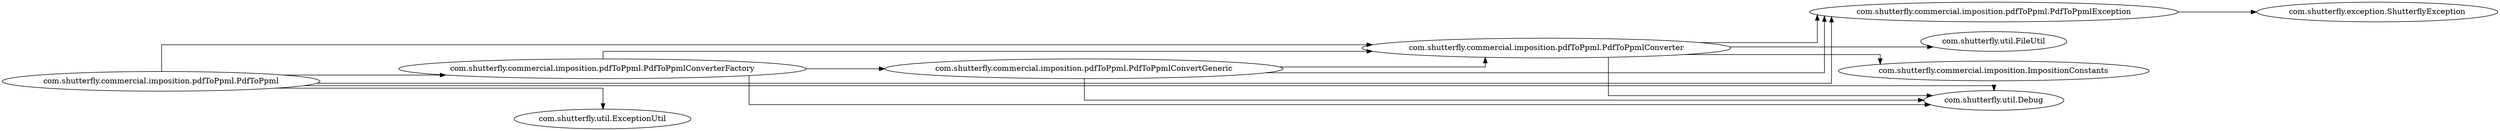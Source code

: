 digraph dependencyGraph {
 concentrate=true;
 rankdir="LR"; 
ranksep="2.0";
"com.shutterfly.commercial.imposition.pdfToPpml.PdfToPpml"; 
"com.shutterfly.commercial.imposition.pdfToPpml.PdfToPpml"->"com.shutterfly.commercial.imposition.pdfToPpml.PdfToPpmlConverter";
"com.shutterfly.commercial.imposition.pdfToPpml.PdfToPpml"->"com.shutterfly.commercial.imposition.pdfToPpml.PdfToPpmlException";
"com.shutterfly.commercial.imposition.pdfToPpml.PdfToPpml"->"com.shutterfly.commercial.imposition.pdfToPpml.PdfToPpmlConverterFactory";
"com.shutterfly.commercial.imposition.pdfToPpml.PdfToPpml"->"com.shutterfly.util.Debug";
"com.shutterfly.commercial.imposition.pdfToPpml.PdfToPpml"->"com.shutterfly.util.ExceptionUtil";
"com.shutterfly.commercial.imposition.pdfToPpml.PdfToPpmlConvertGeneric"; 
"com.shutterfly.commercial.imposition.pdfToPpml.PdfToPpmlConvertGeneric"->"com.shutterfly.commercial.imposition.pdfToPpml.PdfToPpmlConverter";
"com.shutterfly.commercial.imposition.pdfToPpml.PdfToPpmlConvertGeneric"->"com.shutterfly.commercial.imposition.pdfToPpml.PdfToPpmlException";
"com.shutterfly.commercial.imposition.pdfToPpml.PdfToPpmlConvertGeneric"->"com.shutterfly.util.Debug";
"com.shutterfly.commercial.imposition.pdfToPpml.PdfToPpmlConverter"; 
"com.shutterfly.commercial.imposition.pdfToPpml.PdfToPpmlConverter"->"com.shutterfly.commercial.imposition.pdfToPpml.PdfToPpmlException";
"com.shutterfly.commercial.imposition.pdfToPpml.PdfToPpmlConverter"->"com.shutterfly.commercial.imposition.ImpositionConstants";
"com.shutterfly.commercial.imposition.pdfToPpml.PdfToPpmlConverter"->"com.shutterfly.util.Debug";
"com.shutterfly.commercial.imposition.pdfToPpml.PdfToPpmlConverter"->"com.shutterfly.util.FileUtil";
"com.shutterfly.commercial.imposition.pdfToPpml.PdfToPpmlConverterFactory"; 
"com.shutterfly.commercial.imposition.pdfToPpml.PdfToPpmlConverterFactory"->"com.shutterfly.commercial.imposition.pdfToPpml.PdfToPpmlConverter";
"com.shutterfly.commercial.imposition.pdfToPpml.PdfToPpmlConverterFactory"->"com.shutterfly.commercial.imposition.pdfToPpml.PdfToPpmlConvertGeneric";
"com.shutterfly.commercial.imposition.pdfToPpml.PdfToPpmlConverterFactory"->"com.shutterfly.util.Debug";
"com.shutterfly.commercial.imposition.pdfToPpml.PdfToPpmlException"; 
"com.shutterfly.commercial.imposition.pdfToPpml.PdfToPpmlException"->"com.shutterfly.exception.ShutterflyException";
splines="ortho";
}